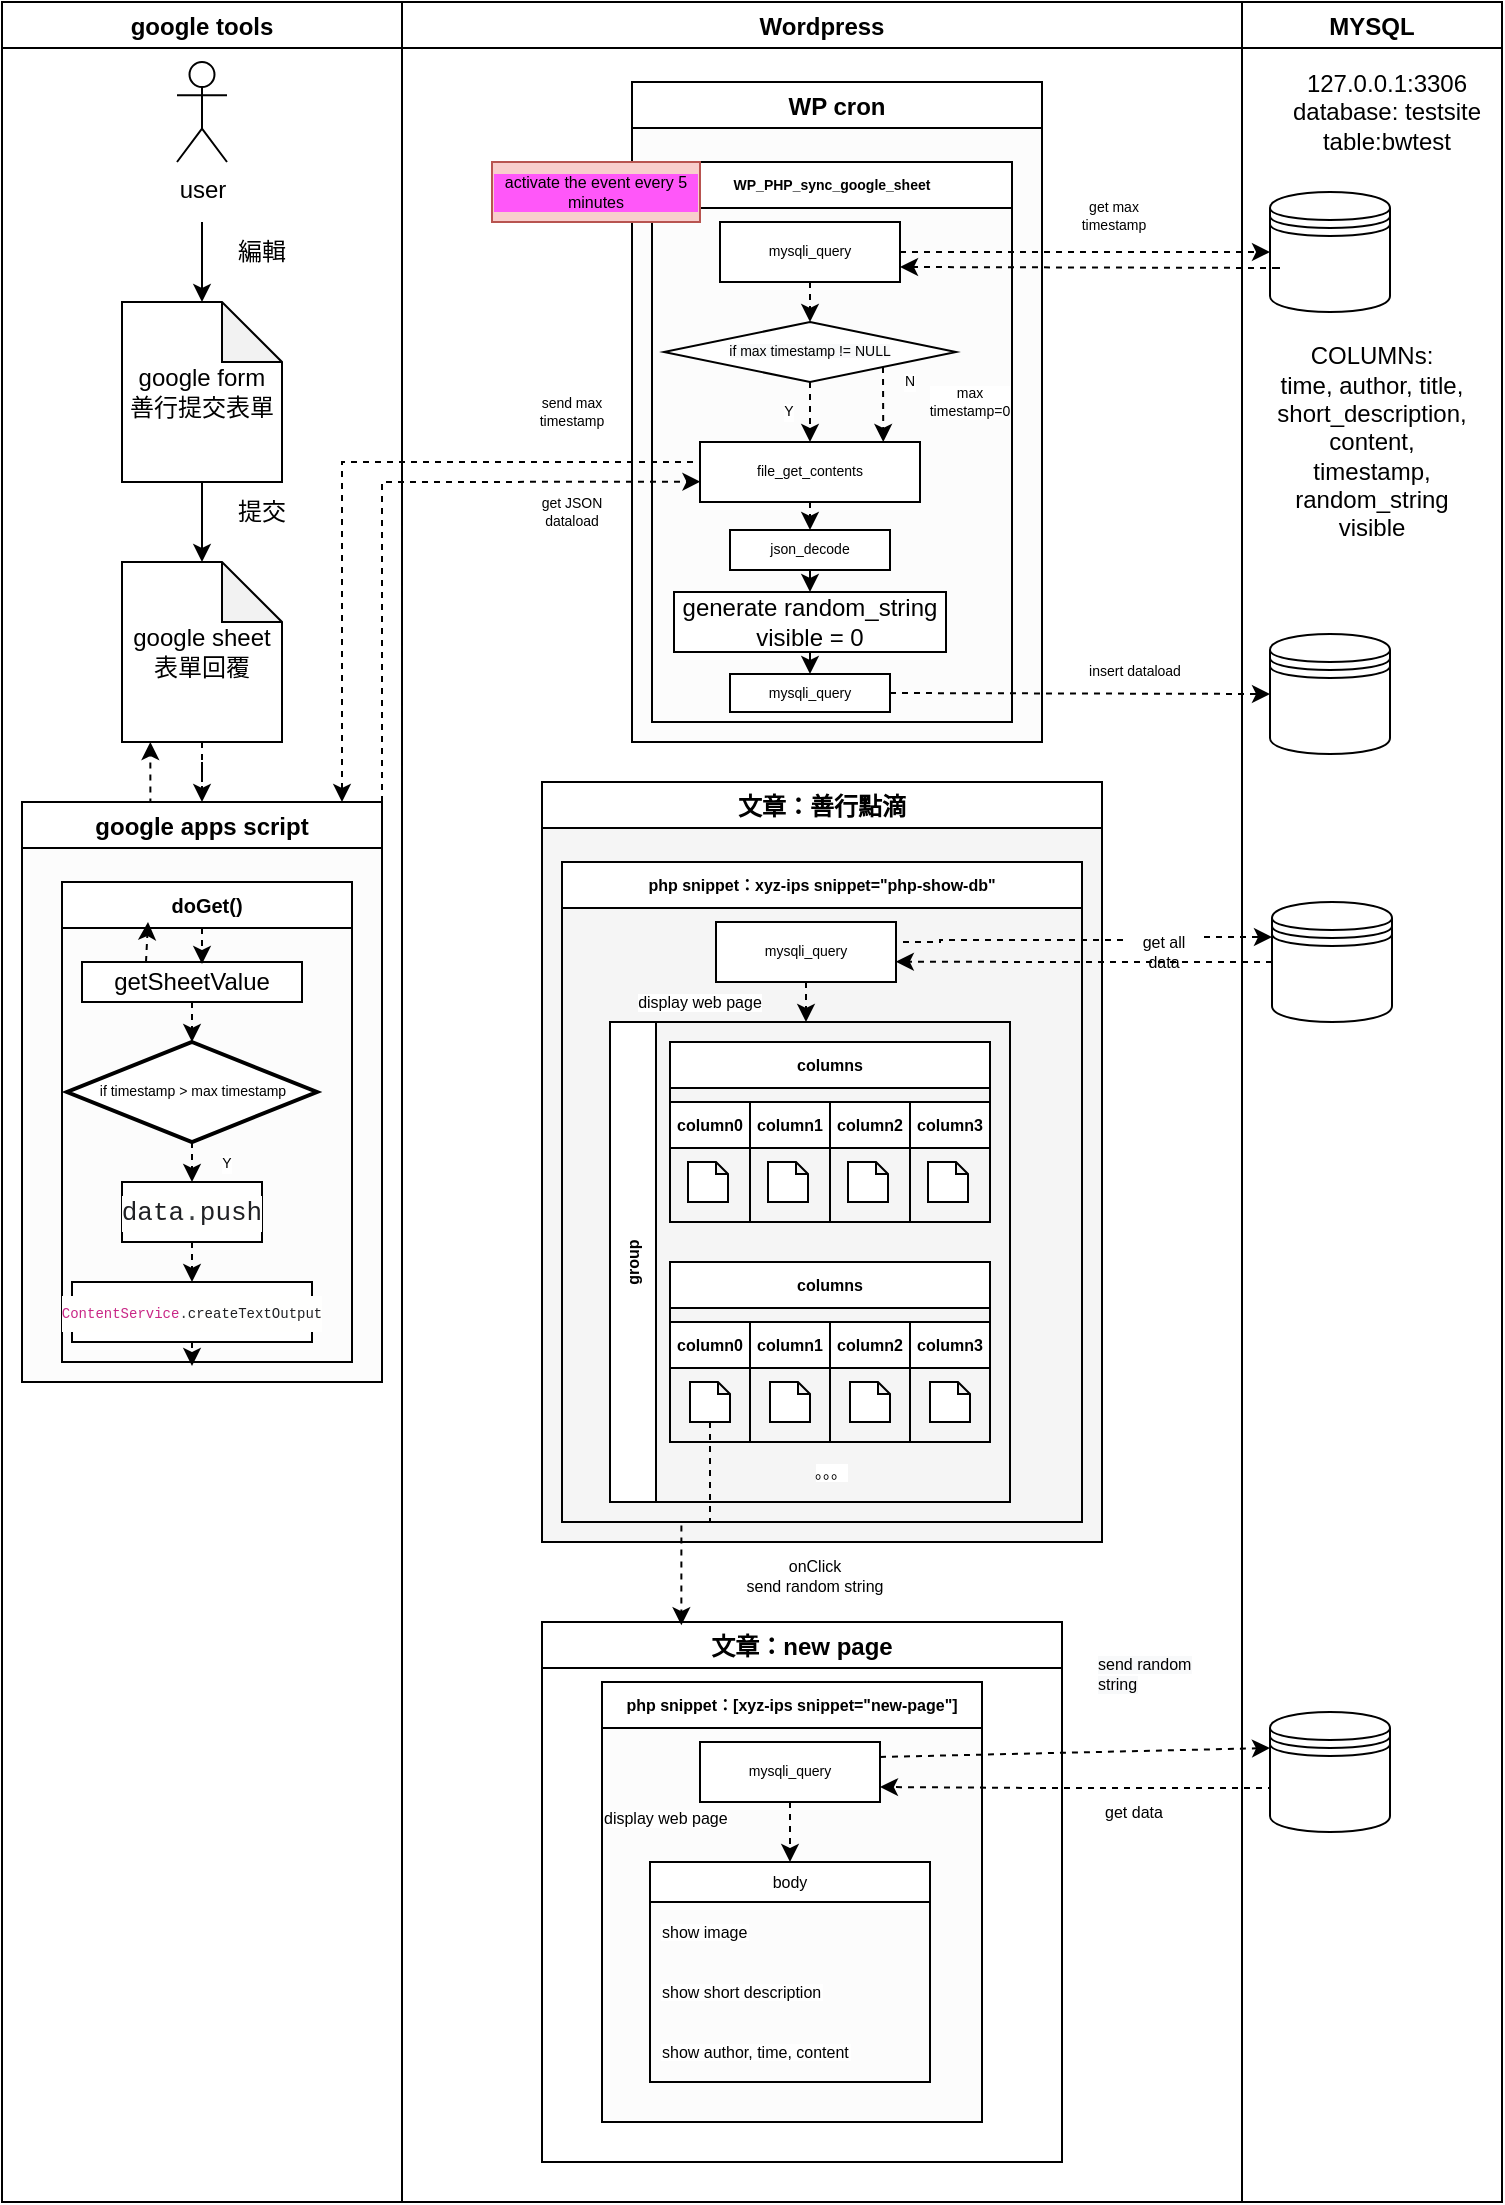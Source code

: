 <mxfile version="20.5.1" type="github">
  <diagram id="prtHgNgQTEPvFCAcTncT" name="Page-1">
    <mxGraphModel dx="1021" dy="614" grid="1" gridSize="10" guides="1" tooltips="1" connect="1" arrows="1" fold="1" page="1" pageScale="1" pageWidth="827" pageHeight="1169" math="0" shadow="0">
      <root>
        <mxCell id="0" />
        <mxCell id="1" parent="0" />
        <mxCell id="6KCu21m0NfsH39WnxG2K-9" value="google tools" style="swimlane;fillColor=none;swimlaneFillColor=none;" parent="1" vertex="1">
          <mxGeometry x="39" y="35" width="200" height="1100" as="geometry" />
        </mxCell>
        <mxCell id="6KCu21m0NfsH39WnxG2K-14" value="user" style="shape=umlActor;verticalLabelPosition=bottom;verticalAlign=top;html=1;outlineConnect=0;" parent="6KCu21m0NfsH39WnxG2K-9" vertex="1">
          <mxGeometry x="87.5" y="30" width="25" height="50" as="geometry" />
        </mxCell>
        <mxCell id="6KCu21m0NfsH39WnxG2K-18" value="google form&lt;br&gt;善行提交表單" style="shape=note;whiteSpace=wrap;html=1;backgroundOutline=1;darkOpacity=0.05;" parent="6KCu21m0NfsH39WnxG2K-9" vertex="1">
          <mxGeometry x="60" y="150" width="80" height="90" as="geometry" />
        </mxCell>
        <mxCell id="6KCu21m0NfsH39WnxG2K-17" value="編輯" style="text;html=1;strokeColor=none;fillColor=none;align=center;verticalAlign=middle;whiteSpace=wrap;rounded=0;" parent="6KCu21m0NfsH39WnxG2K-9" vertex="1">
          <mxGeometry x="100" y="110" width="60" height="30" as="geometry" />
        </mxCell>
        <mxCell id="6KCu21m0NfsH39WnxG2K-20" value="" style="endArrow=classic;html=1;rounded=0;exitX=0.5;exitY=1;exitDx=0;exitDy=0;exitPerimeter=0;" parent="6KCu21m0NfsH39WnxG2K-9" source="6KCu21m0NfsH39WnxG2K-18" edge="1">
          <mxGeometry width="50" height="50" relative="1" as="geometry">
            <mxPoint x="70" y="250" as="sourcePoint" />
            <mxPoint x="100" y="280" as="targetPoint" />
          </mxGeometry>
        </mxCell>
        <mxCell id="6KCu21m0NfsH39WnxG2K-75" style="edgeStyle=orthogonalEdgeStyle;rounded=0;orthogonalLoop=1;jettySize=auto;html=1;exitX=0.5;exitY=1;exitDx=0;exitDy=0;exitPerimeter=0;dashed=1;fontSize=7;" parent="6KCu21m0NfsH39WnxG2K-9" source="6KCu21m0NfsH39WnxG2K-21" target="6KCu21m0NfsH39WnxG2K-23" edge="1">
          <mxGeometry relative="1" as="geometry" />
        </mxCell>
        <mxCell id="6KCu21m0NfsH39WnxG2K-21" value="google sheet&lt;br&gt;表單回覆" style="shape=note;whiteSpace=wrap;html=1;backgroundOutline=1;darkOpacity=0.05;" parent="6KCu21m0NfsH39WnxG2K-9" vertex="1">
          <mxGeometry x="60" y="280" width="80" height="90" as="geometry" />
        </mxCell>
        <mxCell id="6KCu21m0NfsH39WnxG2K-22" value="提交" style="text;html=1;strokeColor=none;fillColor=none;align=center;verticalAlign=middle;whiteSpace=wrap;rounded=0;" parent="6KCu21m0NfsH39WnxG2K-9" vertex="1">
          <mxGeometry x="100" y="240" width="60" height="30" as="geometry" />
        </mxCell>
        <mxCell id="6KCu21m0NfsH39WnxG2K-76" style="edgeStyle=orthogonalEdgeStyle;rounded=0;orthogonalLoop=1;jettySize=auto;html=1;exitX=0.25;exitY=0;exitDx=0;exitDy=0;entryX=0.177;entryY=1;entryDx=0;entryDy=0;entryPerimeter=0;dashed=1;fontSize=7;" parent="6KCu21m0NfsH39WnxG2K-9" source="6KCu21m0NfsH39WnxG2K-23" target="6KCu21m0NfsH39WnxG2K-21" edge="1">
          <mxGeometry relative="1" as="geometry" />
        </mxCell>
        <mxCell id="6KCu21m0NfsH39WnxG2K-23" value="google apps script" style="swimlane;swimlaneFillColor=#FCFCFC;" parent="6KCu21m0NfsH39WnxG2K-9" vertex="1">
          <mxGeometry x="10" y="400" width="180" height="290" as="geometry" />
        </mxCell>
        <mxCell id="6KCu21m0NfsH39WnxG2K-67" value="doGet()" style="swimlane;fontSize=10;" parent="6KCu21m0NfsH39WnxG2K-9" vertex="1">
          <mxGeometry x="30" y="440" width="145" height="240" as="geometry" />
        </mxCell>
        <mxCell id="6KCu21m0NfsH39WnxG2K-96" style="edgeStyle=orthogonalEdgeStyle;rounded=0;orthogonalLoop=1;jettySize=auto;html=1;exitX=0.5;exitY=1;exitDx=0;exitDy=0;entryX=0.5;entryY=0;entryDx=0;entryDy=0;entryPerimeter=0;dashed=1;labelBackgroundColor=#99FFFF;labelBorderColor=#99FFFF;fontSize=7;" parent="6KCu21m0NfsH39WnxG2K-67" source="6KCu21m0NfsH39WnxG2K-69" target="6KCu21m0NfsH39WnxG2K-94" edge="1">
          <mxGeometry relative="1" as="geometry" />
        </mxCell>
        <mxCell id="6KCu21m0NfsH39WnxG2K-69" value="&lt;span style=&quot;color: rgb(0, 0, 0); font-family: Helvetica; font-size: 12px; font-style: normal; font-variant-ligatures: normal; font-variant-caps: normal; font-weight: 400; letter-spacing: normal; orphans: 2; text-align: center; text-indent: 0px; text-transform: none; widows: 2; word-spacing: 0px; -webkit-text-stroke-width: 0px; text-decoration-thickness: initial; text-decoration-style: initial; text-decoration-color: initial; float: none; display: inline !important;&quot;&gt;getSheetValue&lt;/span&gt;" style="rounded=0;whiteSpace=wrap;html=1;fontSize=7;labelBackgroundColor=default;" parent="6KCu21m0NfsH39WnxG2K-67" vertex="1">
          <mxGeometry x="10" y="40" width="110" height="20" as="geometry" />
        </mxCell>
        <mxCell id="6KCu21m0NfsH39WnxG2K-70" style="edgeStyle=orthogonalEdgeStyle;rounded=0;orthogonalLoop=1;jettySize=auto;html=1;exitX=0.5;exitY=1;exitDx=0;exitDy=0;entryX=0.5;entryY=0;entryDx=0;entryDy=0;dashed=1;fontSize=7;" parent="6KCu21m0NfsH39WnxG2K-67" source="6KCu21m0NfsH39WnxG2K-71" target="6KCu21m0NfsH39WnxG2K-72" edge="1">
          <mxGeometry relative="1" as="geometry" />
        </mxCell>
        <mxCell id="6KCu21m0NfsH39WnxG2K-71" value="&lt;div style=&quot;color: rgb(60, 64, 67); background-color: rgb(255, 255, 254); font-family: &amp;quot;Roboto Mono&amp;quot;, Consolas, &amp;quot;Courier New&amp;quot;, monospace; font-size: 13px; line-height: 18px;&quot;&gt;&lt;span style=&quot;color: #202124;&quot;&gt;data&lt;/span&gt;.&lt;span style=&quot;color: #202124;&quot;&gt;push&lt;/span&gt;&lt;/div&gt;" style="rounded=0;whiteSpace=wrap;html=1;fontSize=7;" parent="6KCu21m0NfsH39WnxG2K-67" vertex="1">
          <mxGeometry x="30" y="150" width="70" height="30" as="geometry" />
        </mxCell>
        <mxCell id="6KCu21m0NfsH39WnxG2K-72" value="&lt;div style=&quot;color: rgb(60, 64, 67); background-color: rgb(255, 255, 254); font-family: &amp;quot;Roboto Mono&amp;quot;, Consolas, &amp;quot;Courier New&amp;quot;, monospace; font-size: 7px; line-height: 18px;&quot;&gt;&lt;span style=&quot;color: rgb(201, 39, 134); font-size: 7px;&quot;&gt;ContentService&lt;/span&gt;.&lt;span style=&quot;color: rgb(32, 33, 36); font-size: 7px;&quot;&gt;createTextOutput&lt;/span&gt;&lt;/div&gt;" style="rounded=0;whiteSpace=wrap;html=1;fontSize=4;align=center;" parent="6KCu21m0NfsH39WnxG2K-67" vertex="1">
          <mxGeometry x="5" y="200" width="120" height="30" as="geometry" />
        </mxCell>
        <mxCell id="6KCu21m0NfsH39WnxG2K-89" value="" style="endArrow=classic;html=1;rounded=0;dashed=1;labelBackgroundColor=#99FFFF;labelBorderColor=#99FFFF;fontSize=7;" parent="6KCu21m0NfsH39WnxG2K-67" edge="1">
          <mxGeometry width="50" height="50" relative="1" as="geometry">
            <mxPoint x="42" y="40" as="sourcePoint" />
            <mxPoint x="43" y="20" as="targetPoint" />
          </mxGeometry>
        </mxCell>
        <mxCell id="6KCu21m0NfsH39WnxG2K-95" style="edgeStyle=orthogonalEdgeStyle;rounded=0;orthogonalLoop=1;jettySize=auto;html=1;exitX=0.5;exitY=1;exitDx=0;exitDy=0;exitPerimeter=0;entryX=0.5;entryY=0;entryDx=0;entryDy=0;dashed=1;labelBackgroundColor=#99FFFF;labelBorderColor=#99FFFF;fontSize=7;" parent="6KCu21m0NfsH39WnxG2K-67" source="6KCu21m0NfsH39WnxG2K-94" target="6KCu21m0NfsH39WnxG2K-71" edge="1">
          <mxGeometry relative="1" as="geometry" />
        </mxCell>
        <mxCell id="6KCu21m0NfsH39WnxG2K-94" value="&lt;span style=&quot;background-color: rgb(255, 255, 255);&quot;&gt;if timestamp &amp;gt; max timestamp&lt;/span&gt;" style="strokeWidth=2;html=1;shape=mxgraph.flowchart.decision;whiteSpace=wrap;labelBackgroundColor=none;labelBorderColor=none;fontSize=7;" parent="6KCu21m0NfsH39WnxG2K-67" vertex="1">
          <mxGeometry x="2.5" y="80" width="125" height="50" as="geometry" />
        </mxCell>
        <mxCell id="6KCu21m0NfsH39WnxG2K-97" value="Y" style="text;html=1;strokeColor=none;fillColor=none;align=center;verticalAlign=middle;whiteSpace=wrap;rounded=0;labelBackgroundColor=#FFFFFF;labelBorderColor=none;fontSize=7;" parent="6KCu21m0NfsH39WnxG2K-67" vertex="1">
          <mxGeometry x="69" y="136" width="27" height="10" as="geometry" />
        </mxCell>
        <mxCell id="6KCu21m0NfsH39WnxG2K-11" value="Wordpress" style="swimlane;swimlaneFillColor=none;fillColor=default;" parent="1" vertex="1">
          <mxGeometry x="239" y="35" width="420" height="1100" as="geometry" />
        </mxCell>
        <mxCell id="Af1cTzgPKv_NFU-ac4rc-2" value="文章：new page" style="swimlane;labelBackgroundColor=none;labelBorderColor=none;strokeColor=default;fontSize=12;fillColor=default;startSize=23;" parent="6KCu21m0NfsH39WnxG2K-11" vertex="1">
          <mxGeometry x="70" y="810" width="260" height="270" as="geometry" />
        </mxCell>
        <mxCell id="6KCu21m0NfsH39WnxG2K-36" value="WP cron" style="swimlane;swimlaneFillColor=#FCFCFC;" parent="6KCu21m0NfsH39WnxG2K-11" vertex="1">
          <mxGeometry x="115" y="40" width="205" height="330" as="geometry" />
        </mxCell>
        <mxCell id="6KCu21m0NfsH39WnxG2K-41" value="WP_PHP_sync_google_sheet" style="swimlane;fontSize=7;" parent="6KCu21m0NfsH39WnxG2K-36" vertex="1">
          <mxGeometry x="10" y="40" width="180" height="280" as="geometry" />
        </mxCell>
        <mxCell id="6KCu21m0NfsH39WnxG2K-140" style="edgeStyle=orthogonalEdgeStyle;rounded=0;orthogonalLoop=1;jettySize=auto;html=1;exitX=0.5;exitY=1;exitDx=0;exitDy=0;entryX=0.5;entryY=0;entryDx=0;entryDy=0;dashed=1;labelBackgroundColor=#99FFFF;labelBorderColor=#99FFFF;fontSize=7;" parent="6KCu21m0NfsH39WnxG2K-41" source="6KCu21m0NfsH39WnxG2K-84" target="6KCu21m0NfsH39WnxG2K-117" edge="1">
          <mxGeometry relative="1" as="geometry" />
        </mxCell>
        <mxCell id="6KCu21m0NfsH39WnxG2K-84" value="&lt;span style=&quot;font-size: 7px;&quot;&gt;mysqli_query&lt;/span&gt;" style="rounded=0;whiteSpace=wrap;html=1;fontSize=7;" parent="6KCu21m0NfsH39WnxG2K-41" vertex="1">
          <mxGeometry x="34" y="30" width="90" height="30" as="geometry" />
        </mxCell>
        <mxCell id="6KCu21m0NfsH39WnxG2K-144" style="edgeStyle=orthogonalEdgeStyle;rounded=0;orthogonalLoop=1;jettySize=auto;html=1;exitX=0.5;exitY=1;exitDx=0;exitDy=0;entryX=0.5;entryY=0;entryDx=0;entryDy=0;dashed=1;labelBackgroundColor=#99FFFF;labelBorderColor=#99FFFF;fontSize=7;" parent="6KCu21m0NfsH39WnxG2K-41" source="6KCu21m0NfsH39WnxG2K-85" target="6KCu21m0NfsH39WnxG2K-106" edge="1">
          <mxGeometry relative="1" as="geometry" />
        </mxCell>
        <mxCell id="6KCu21m0NfsH39WnxG2K-85" value="&lt;span style=&quot;font-size: 7px;&quot;&gt;file_get_contents&lt;/span&gt;" style="rounded=0;whiteSpace=wrap;html=1;fontSize=7;" parent="6KCu21m0NfsH39WnxG2K-41" vertex="1">
          <mxGeometry x="24" y="140" width="110" height="30" as="geometry" />
        </mxCell>
        <mxCell id="ZTu-Ad0ODjPQj4Q83Id2-5" style="edgeStyle=orthogonalEdgeStyle;rounded=0;orthogonalLoop=1;jettySize=auto;html=1;exitX=0.5;exitY=1;exitDx=0;exitDy=0;entryX=0.5;entryY=0;entryDx=0;entryDy=0;" edge="1" parent="6KCu21m0NfsH39WnxG2K-41" source="6KCu21m0NfsH39WnxG2K-106" target="ZTu-Ad0ODjPQj4Q83Id2-4">
          <mxGeometry relative="1" as="geometry" />
        </mxCell>
        <mxCell id="6KCu21m0NfsH39WnxG2K-106" value="json_decode" style="rounded=0;whiteSpace=wrap;html=1;labelBackgroundColor=#FFFFFF;labelBorderColor=none;fontSize=7;" parent="6KCu21m0NfsH39WnxG2K-41" vertex="1">
          <mxGeometry x="39" y="184" width="80" height="20" as="geometry" />
        </mxCell>
        <mxCell id="6KCu21m0NfsH39WnxG2K-108" value="mysqli_query" style="rounded=0;whiteSpace=wrap;html=1;labelBackgroundColor=#FFFFFF;labelBorderColor=none;fontSize=7;" parent="6KCu21m0NfsH39WnxG2K-41" vertex="1">
          <mxGeometry x="39" y="256" width="80" height="19" as="geometry" />
        </mxCell>
        <mxCell id="6KCu21m0NfsH39WnxG2K-123" style="edgeStyle=orthogonalEdgeStyle;rounded=0;orthogonalLoop=1;jettySize=auto;html=1;exitX=0.5;exitY=1;exitDx=0;exitDy=0;entryX=0.5;entryY=0;entryDx=0;entryDy=0;dashed=1;labelBackgroundColor=#99FFFF;labelBorderColor=#99FFFF;fontSize=7;" parent="6KCu21m0NfsH39WnxG2K-41" source="6KCu21m0NfsH39WnxG2K-117" target="6KCu21m0NfsH39WnxG2K-85" edge="1">
          <mxGeometry relative="1" as="geometry" />
        </mxCell>
        <mxCell id="6KCu21m0NfsH39WnxG2K-125" style="edgeStyle=orthogonalEdgeStyle;rounded=0;orthogonalLoop=1;jettySize=auto;html=1;exitX=1;exitY=1;exitDx=0;exitDy=0;entryX=0.833;entryY=0;entryDx=0;entryDy=0;entryPerimeter=0;dashed=1;labelBackgroundColor=#99FFFF;labelBorderColor=#99FFFF;fontSize=7;" parent="6KCu21m0NfsH39WnxG2K-41" source="6KCu21m0NfsH39WnxG2K-117" target="6KCu21m0NfsH39WnxG2K-85" edge="1">
          <mxGeometry relative="1" as="geometry" />
        </mxCell>
        <mxCell id="6KCu21m0NfsH39WnxG2K-117" value="&lt;span style=&quot;background-color: rgb(248, 249, 250);&quot;&gt;if max timestamp != NULL&lt;/span&gt;" style="rhombus;whiteSpace=wrap;html=1;labelBackgroundColor=#FFFFFF;labelBorderColor=none;fontSize=7;" parent="6KCu21m0NfsH39WnxG2K-41" vertex="1">
          <mxGeometry x="6" y="80" width="146" height="30" as="geometry" />
        </mxCell>
        <mxCell id="6KCu21m0NfsH39WnxG2K-124" value="Y" style="text;html=1;strokeColor=none;fillColor=none;align=center;verticalAlign=middle;whiteSpace=wrap;rounded=0;labelBackgroundColor=#FFFFFF;labelBorderColor=none;fontSize=7;" parent="6KCu21m0NfsH39WnxG2K-41" vertex="1">
          <mxGeometry x="50" y="120" width="37" height="10" as="geometry" />
        </mxCell>
        <mxCell id="6KCu21m0NfsH39WnxG2K-127" value="max timestamp=0" style="text;html=1;strokeColor=none;fillColor=none;align=center;verticalAlign=middle;whiteSpace=wrap;rounded=0;labelBackgroundColor=#FFFFFF;labelBorderColor=none;fontSize=7;" parent="6KCu21m0NfsH39WnxG2K-41" vertex="1">
          <mxGeometry x="144" y="120" width="30" as="geometry" />
        </mxCell>
        <mxCell id="ZTu-Ad0ODjPQj4Q83Id2-6" style="edgeStyle=orthogonalEdgeStyle;rounded=0;orthogonalLoop=1;jettySize=auto;html=1;exitX=0.5;exitY=1;exitDx=0;exitDy=0;entryX=0.5;entryY=0;entryDx=0;entryDy=0;" edge="1" parent="6KCu21m0NfsH39WnxG2K-41" source="ZTu-Ad0ODjPQj4Q83Id2-4" target="6KCu21m0NfsH39WnxG2K-108">
          <mxGeometry relative="1" as="geometry" />
        </mxCell>
        <mxCell id="ZTu-Ad0ODjPQj4Q83Id2-4" value="generate random_string&lt;br&gt;visible = 0" style="rounded=0;whiteSpace=wrap;html=1;" vertex="1" parent="6KCu21m0NfsH39WnxG2K-41">
          <mxGeometry x="11" y="215" width="136" height="30" as="geometry" />
        </mxCell>
        <mxCell id="6KCu21m0NfsH39WnxG2K-220" value="activate the event every 5 minutes" style="text;html=1;strokeColor=#b85450;fillColor=#f8cecc;align=center;verticalAlign=middle;whiteSpace=wrap;rounded=0;labelBackgroundColor=#FF57F9;labelBorderColor=none;fontSize=8;" parent="6KCu21m0NfsH39WnxG2K-36" vertex="1">
          <mxGeometry x="-70" y="40" width="104" height="30" as="geometry" />
        </mxCell>
        <mxCell id="6KCu21m0NfsH39WnxG2K-93" value="send max timestamp" style="text;html=1;strokeColor=none;fillColor=none;align=center;verticalAlign=middle;whiteSpace=wrap;rounded=0;labelBackgroundColor=none;labelBorderColor=none;fontSize=7;" parent="6KCu21m0NfsH39WnxG2K-11" vertex="1">
          <mxGeometry x="55" y="190" width="60" height="30" as="geometry" />
        </mxCell>
        <mxCell id="6KCu21m0NfsH39WnxG2K-105" value="get JSON dataload" style="text;html=1;strokeColor=none;fillColor=none;align=center;verticalAlign=middle;whiteSpace=wrap;rounded=0;labelBackgroundColor=none;labelBorderColor=none;fontSize=7;" parent="6KCu21m0NfsH39WnxG2K-11" vertex="1">
          <mxGeometry x="55" y="240" width="60" height="30" as="geometry" />
        </mxCell>
        <mxCell id="6KCu21m0NfsH39WnxG2K-116" value="get max timestamp" style="text;html=1;strokeColor=none;fillColor=none;align=center;verticalAlign=middle;whiteSpace=wrap;rounded=0;labelBackgroundColor=#FFFFFF;labelBorderColor=none;fontSize=7;" parent="6KCu21m0NfsH39WnxG2K-11" vertex="1">
          <mxGeometry x="326" y="92" width="60" height="30" as="geometry" />
        </mxCell>
        <mxCell id="6KCu21m0NfsH39WnxG2K-92" value="" style="endArrow=classic;html=1;rounded=0;dashed=1;labelBackgroundColor=#99FFFF;labelBorderColor=#99FFFF;fontSize=7;entryX=0.002;entryY=0.662;entryDx=0;entryDy=0;entryPerimeter=0;" parent="6KCu21m0NfsH39WnxG2K-11" target="6KCu21m0NfsH39WnxG2K-85" edge="1">
          <mxGeometry width="50" height="50" relative="1" as="geometry">
            <mxPoint x="-10" y="400" as="sourcePoint" />
            <mxPoint x="98" y="280" as="targetPoint" />
            <Array as="points">
              <mxPoint x="-10" y="240" />
            </Array>
          </mxGeometry>
        </mxCell>
        <mxCell id="6KCu21m0NfsH39WnxG2K-145" value="文章：善行點滴" style="swimlane;labelBackgroundColor=#FFFFFF;labelBorderColor=none;fontSize=12;swimlaneFillColor=#F5F5F5;" parent="6KCu21m0NfsH39WnxG2K-11" vertex="1">
          <mxGeometry x="70" y="390" width="280" height="380" as="geometry" />
        </mxCell>
        <mxCell id="6KCu21m0NfsH39WnxG2K-146" value="php snippet：xyz-ips snippet=&quot;php-show-db&quot;" style="swimlane;labelBackgroundColor=#FFFFFF;labelBorderColor=none;fontSize=8;" parent="6KCu21m0NfsH39WnxG2K-145" vertex="1">
          <mxGeometry x="10" y="40" width="260" height="330" as="geometry" />
        </mxCell>
        <mxCell id="6KCu21m0NfsH39WnxG2K-196" value="" style="edgeStyle=orthogonalEdgeStyle;rounded=0;orthogonalLoop=1;jettySize=auto;html=1;dashed=1;labelBackgroundColor=#99FFFF;labelBorderColor=#99FFFF;fontSize=8;" parent="6KCu21m0NfsH39WnxG2K-146" source="6KCu21m0NfsH39WnxG2K-148" edge="1">
          <mxGeometry relative="1" as="geometry">
            <mxPoint x="122" y="80" as="targetPoint" />
          </mxGeometry>
        </mxCell>
        <mxCell id="6KCu21m0NfsH39WnxG2K-148" value="&lt;span style=&quot;font-size: 7px;&quot;&gt;mysqli_query&lt;/span&gt;" style="rounded=0;whiteSpace=wrap;html=1;fontSize=7;" parent="6KCu21m0NfsH39WnxG2K-146" vertex="1">
          <mxGeometry x="77" y="30" width="90" height="30" as="geometry" />
        </mxCell>
        <mxCell id="6KCu21m0NfsH39WnxG2K-161" value="column0" style="swimlane;labelBackgroundColor=#FFFFFF;labelBorderColor=none;fontSize=8;" parent="6KCu21m0NfsH39WnxG2K-146" vertex="1">
          <mxGeometry x="54" y="120" width="40" height="60" as="geometry" />
        </mxCell>
        <mxCell id="6KCu21m0NfsH39WnxG2K-165" value="columns" style="swimlane;labelBackgroundColor=#FFFFFF;labelBorderColor=none;fontSize=8;" parent="6KCu21m0NfsH39WnxG2K-146" vertex="1">
          <mxGeometry x="54" y="90" width="160" height="90" as="geometry" />
        </mxCell>
        <mxCell id="6KCu21m0NfsH39WnxG2K-174" value="group" style="swimlane;horizontal=0;labelBackgroundColor=#FFFFFF;labelBorderColor=none;fontSize=8;" parent="6KCu21m0NfsH39WnxG2K-146" vertex="1">
          <mxGeometry x="24" y="80" width="200" height="240" as="geometry" />
        </mxCell>
        <mxCell id="6KCu21m0NfsH39WnxG2K-175" value="。。。" style="text;html=1;strokeColor=none;fillColor=none;align=center;verticalAlign=middle;whiteSpace=wrap;rounded=0;labelBackgroundColor=#FFFFFF;labelBorderColor=none;fontSize=8;" parent="6KCu21m0NfsH39WnxG2K-174" vertex="1">
          <mxGeometry x="87.5" y="210" width="45" height="30" as="geometry" />
        </mxCell>
        <mxCell id="6KCu21m0NfsH39WnxG2K-162" value="column1" style="swimlane;labelBackgroundColor=#FFFFFF;labelBorderColor=none;fontSize=8;" parent="6KCu21m0NfsH39WnxG2K-174" vertex="1">
          <mxGeometry x="70" y="40" width="40" height="60" as="geometry" />
        </mxCell>
        <mxCell id="6KCu21m0NfsH39WnxG2K-191" value="" style="shape=note;whiteSpace=wrap;html=1;backgroundOutline=1;darkOpacity=0.05;labelBackgroundColor=#FFFFFF;labelBorderColor=none;fontSize=8;size=6;" parent="6KCu21m0NfsH39WnxG2K-162" vertex="1">
          <mxGeometry x="-31" y="30" width="20" height="20" as="geometry" />
        </mxCell>
        <mxCell id="6KCu21m0NfsH39WnxG2K-192" value="" style="shape=note;whiteSpace=wrap;html=1;backgroundOutline=1;darkOpacity=0.05;labelBackgroundColor=#FFFFFF;labelBorderColor=none;fontSize=8;size=6;" parent="6KCu21m0NfsH39WnxG2K-162" vertex="1">
          <mxGeometry x="9" y="30" width="20" height="20" as="geometry" />
        </mxCell>
        <mxCell id="6KCu21m0NfsH39WnxG2K-193" value="" style="shape=note;whiteSpace=wrap;html=1;backgroundOutline=1;darkOpacity=0.05;labelBackgroundColor=#FFFFFF;labelBorderColor=none;fontSize=8;size=6;" parent="6KCu21m0NfsH39WnxG2K-162" vertex="1">
          <mxGeometry x="49" y="30" width="20" height="20" as="geometry" />
        </mxCell>
        <mxCell id="6KCu21m0NfsH39WnxG2K-194" value="" style="shape=note;whiteSpace=wrap;html=1;backgroundOutline=1;darkOpacity=0.05;labelBackgroundColor=#FFFFFF;labelBorderColor=none;fontSize=8;size=6;" parent="6KCu21m0NfsH39WnxG2K-162" vertex="1">
          <mxGeometry x="89" y="30" width="20" height="20" as="geometry" />
        </mxCell>
        <mxCell id="6KCu21m0NfsH39WnxG2K-163" value="column2" style="swimlane;labelBackgroundColor=#FFFFFF;labelBorderColor=none;fontSize=8;" parent="6KCu21m0NfsH39WnxG2K-174" vertex="1">
          <mxGeometry x="110" y="40" width="40" height="60" as="geometry" />
        </mxCell>
        <mxCell id="6KCu21m0NfsH39WnxG2K-164" value="column3" style="swimlane;labelBackgroundColor=#FFFFFF;labelBorderColor=none;fontSize=8;" parent="6KCu21m0NfsH39WnxG2K-174" vertex="1">
          <mxGeometry x="150" y="40" width="40" height="60" as="geometry" />
        </mxCell>
        <mxCell id="6KCu21m0NfsH39WnxG2K-176" value="column0" style="swimlane;labelBackgroundColor=#FFFFFF;labelBorderColor=none;fontSize=8;" parent="6KCu21m0NfsH39WnxG2K-174" vertex="1">
          <mxGeometry x="30" y="150" width="40" height="60" as="geometry" />
        </mxCell>
        <mxCell id="6KCu21m0NfsH39WnxG2K-177" value="columns" style="swimlane;labelBackgroundColor=#FFFFFF;labelBorderColor=none;fontSize=8;" parent="6KCu21m0NfsH39WnxG2K-174" vertex="1">
          <mxGeometry x="30" y="120" width="160" height="90" as="geometry" />
        </mxCell>
        <mxCell id="6KCu21m0NfsH39WnxG2K-190" value="" style="shape=note;whiteSpace=wrap;html=1;backgroundOutline=1;darkOpacity=0.05;labelBackgroundColor=#FFFFFF;labelBorderColor=none;fontSize=8;size=6;" parent="6KCu21m0NfsH39WnxG2K-177" vertex="1">
          <mxGeometry x="10" y="60" width="20" height="20" as="geometry" />
        </mxCell>
        <mxCell id="6KCu21m0NfsH39WnxG2K-178" value="column1" style="swimlane;labelBackgroundColor=#FFFFFF;labelBorderColor=none;fontSize=8;" parent="6KCu21m0NfsH39WnxG2K-174" vertex="1">
          <mxGeometry x="70" y="150" width="40" height="60" as="geometry" />
        </mxCell>
        <mxCell id="6KCu21m0NfsH39WnxG2K-189" value="" style="shape=note;whiteSpace=wrap;html=1;backgroundOutline=1;darkOpacity=0.05;labelBackgroundColor=#FFFFFF;labelBorderColor=none;fontSize=8;size=6;" parent="6KCu21m0NfsH39WnxG2K-178" vertex="1">
          <mxGeometry x="10" y="30" width="20" height="20" as="geometry" />
        </mxCell>
        <mxCell id="6KCu21m0NfsH39WnxG2K-179" value="column2" style="swimlane;labelBackgroundColor=#FFFFFF;labelBorderColor=none;fontSize=8;" parent="6KCu21m0NfsH39WnxG2K-174" vertex="1">
          <mxGeometry x="110" y="150" width="40" height="60" as="geometry" />
        </mxCell>
        <mxCell id="6KCu21m0NfsH39WnxG2K-188" value="" style="shape=note;whiteSpace=wrap;html=1;backgroundOutline=1;darkOpacity=0.05;labelBackgroundColor=#FFFFFF;labelBorderColor=none;fontSize=8;size=6;" parent="6KCu21m0NfsH39WnxG2K-179" vertex="1">
          <mxGeometry x="10" y="30" width="20" height="20" as="geometry" />
        </mxCell>
        <mxCell id="6KCu21m0NfsH39WnxG2K-180" value="column3" style="swimlane;labelBackgroundColor=#FFFFFF;labelBorderColor=none;fontSize=8;" parent="6KCu21m0NfsH39WnxG2K-174" vertex="1">
          <mxGeometry x="150" y="150" width="40" height="60" as="geometry" />
        </mxCell>
        <mxCell id="6KCu21m0NfsH39WnxG2K-182" value="" style="shape=note;whiteSpace=wrap;html=1;backgroundOutline=1;darkOpacity=0.05;labelBackgroundColor=#FFFFFF;labelBorderColor=none;fontSize=8;size=6;" parent="6KCu21m0NfsH39WnxG2K-146" vertex="1">
          <mxGeometry x="184" y="260" width="20" height="20" as="geometry" />
        </mxCell>
        <mxCell id="6KCu21m0NfsH39WnxG2K-197" value="display web page" style="text;html=1;strokeColor=none;fillColor=none;align=center;verticalAlign=middle;whiteSpace=wrap;rounded=0;labelBackgroundColor=#FFFFFF;labelBorderColor=none;fontSize=8;" parent="6KCu21m0NfsH39WnxG2K-146" vertex="1">
          <mxGeometry x="14" y="64.5" width="110" height="10" as="geometry" />
        </mxCell>
        <mxCell id="6KCu21m0NfsH39WnxG2K-198" value="php snippet：[xyz-ips snippet=&quot;new-page&quot;]" style="swimlane;labelBackgroundColor=#FFFFFF;labelBorderColor=none;fontSize=8;swimlaneFillColor=#FCFCFC;startSize=23;" parent="6KCu21m0NfsH39WnxG2K-11" vertex="1">
          <mxGeometry x="100" y="840" width="190" height="220" as="geometry" />
        </mxCell>
        <mxCell id="6KCu21m0NfsH39WnxG2K-214" style="edgeStyle=orthogonalEdgeStyle;rounded=0;orthogonalLoop=1;jettySize=auto;html=1;exitX=0.5;exitY=1;exitDx=0;exitDy=0;entryX=0.5;entryY=0;entryDx=0;entryDy=0;dashed=1;labelBackgroundColor=#99FFFF;labelBorderColor=#99FFFF;fontSize=8;" parent="6KCu21m0NfsH39WnxG2K-198" source="6KCu21m0NfsH39WnxG2K-204" target="6KCu21m0NfsH39WnxG2K-209" edge="1">
          <mxGeometry relative="1" as="geometry" />
        </mxCell>
        <mxCell id="6KCu21m0NfsH39WnxG2K-204" value="&lt;span style=&quot;font-size: 7px;&quot;&gt;mysqli_query&lt;/span&gt;" style="rounded=0;whiteSpace=wrap;html=1;fontSize=7;" parent="6KCu21m0NfsH39WnxG2K-198" vertex="1">
          <mxGeometry x="49" y="30" width="90" height="30" as="geometry" />
        </mxCell>
        <mxCell id="6KCu21m0NfsH39WnxG2K-209" value="body" style="swimlane;fontStyle=0;childLayout=stackLayout;horizontal=1;startSize=20;horizontalStack=0;resizeParent=1;resizeParentMax=0;resizeLast=0;collapsible=1;marginBottom=0;labelBackgroundColor=#FFFFFF;labelBorderColor=none;fontSize=8;" parent="6KCu21m0NfsH39WnxG2K-198" vertex="1">
          <mxGeometry x="24" y="90" width="140" height="110" as="geometry" />
        </mxCell>
        <mxCell id="6KCu21m0NfsH39WnxG2K-210" value="show image" style="text;strokeColor=none;fillColor=none;align=left;verticalAlign=middle;spacingLeft=4;spacingRight=4;overflow=hidden;points=[[0,0.5],[1,0.5]];portConstraint=eastwest;rotatable=0;labelBackgroundColor=#FFFFFF;labelBorderColor=none;fontSize=8;" parent="6KCu21m0NfsH39WnxG2K-209" vertex="1">
          <mxGeometry y="20" width="140" height="30" as="geometry" />
        </mxCell>
        <mxCell id="6KCu21m0NfsH39WnxG2K-211" value="show short description" style="text;strokeColor=none;fillColor=none;align=left;verticalAlign=middle;spacingLeft=4;spacingRight=4;overflow=hidden;points=[[0,0.5],[1,0.5]];portConstraint=eastwest;rotatable=0;labelBackgroundColor=#FFFFFF;labelBorderColor=none;fontSize=8;" parent="6KCu21m0NfsH39WnxG2K-209" vertex="1">
          <mxGeometry y="50" width="140" height="30" as="geometry" />
        </mxCell>
        <mxCell id="6KCu21m0NfsH39WnxG2K-212" value="show author, time, content" style="text;strokeColor=none;fillColor=none;align=left;verticalAlign=middle;spacingLeft=4;spacingRight=4;overflow=hidden;points=[[0,0.5],[1,0.5]];portConstraint=eastwest;rotatable=0;labelBackgroundColor=#FFFFFF;labelBorderColor=none;fontSize=8;" parent="6KCu21m0NfsH39WnxG2K-209" vertex="1">
          <mxGeometry y="80" width="140" height="30" as="geometry" />
        </mxCell>
        <mxCell id="6KCu21m0NfsH39WnxG2K-215" value="&lt;span style=&quot;color: rgb(0, 0, 0); font-family: Helvetica; font-size: 8px; font-style: normal; font-variant-ligatures: normal; font-variant-caps: normal; font-weight: 400; letter-spacing: normal; orphans: 2; text-align: center; text-indent: 0px; text-transform: none; widows: 2; word-spacing: 0px; -webkit-text-stroke-width: 0px; background-color: rgb(255, 255, 255); text-decoration-thickness: initial; text-decoration-style: initial; text-decoration-color: initial; float: none; display: inline !important;&quot;&gt;display web page&lt;/span&gt;" style="text;whiteSpace=wrap;html=1;fontSize=8;" parent="6KCu21m0NfsH39WnxG2K-198" vertex="1">
          <mxGeometry x="-1" y="57" width="100" height="20" as="geometry" />
        </mxCell>
        <mxCell id="6KCu21m0NfsH39WnxG2K-207" value="&lt;span style=&quot;color: rgb(0, 0, 0); font-family: Helvetica; font-size: 8px; font-style: normal; font-variant-ligatures: normal; font-variant-caps: normal; font-weight: 400; letter-spacing: normal; orphans: 2; text-align: center; text-indent: 0px; text-transform: none; widows: 2; word-spacing: 0px; -webkit-text-stroke-width: 0px; background-color: rgb(248, 249, 250); text-decoration-thickness: initial; text-decoration-style: initial; text-decoration-color: initial; float: none; display: inline !important;&quot;&gt;send random string&lt;/span&gt;" style="text;whiteSpace=wrap;html=1;fontSize=8;" parent="6KCu21m0NfsH39WnxG2K-11" vertex="1">
          <mxGeometry x="346" y="820" width="70" height="20" as="geometry" />
        </mxCell>
        <mxCell id="6KCu21m0NfsH39WnxG2K-208" value="get data" style="text;html=1;strokeColor=none;fillColor=none;align=center;verticalAlign=middle;whiteSpace=wrap;rounded=0;labelBackgroundColor=#FFFFFF;labelBorderColor=none;fontSize=8;" parent="6KCu21m0NfsH39WnxG2K-11" vertex="1">
          <mxGeometry x="341" y="895" width="50" height="20" as="geometry" />
        </mxCell>
        <mxCell id="6KCu21m0NfsH39WnxG2K-200" value="onClick&lt;br&gt;send random string" style="text;html=1;strokeColor=none;fillColor=none;align=center;verticalAlign=middle;whiteSpace=wrap;rounded=0;labelBackgroundColor=#FFFFFF;labelBorderColor=none;fontSize=8;" parent="6KCu21m0NfsH39WnxG2K-11" vertex="1">
          <mxGeometry x="143" y="772" width="127" height="30" as="geometry" />
        </mxCell>
        <mxCell id="Af1cTzgPKv_NFU-ac4rc-3" style="edgeStyle=orthogonalEdgeStyle;rounded=0;orthogonalLoop=1;jettySize=auto;html=1;exitX=0.5;exitY=1;exitDx=0;exitDy=0;exitPerimeter=0;entryX=0.268;entryY=0.006;entryDx=0;entryDy=0;entryPerimeter=0;dashed=1;labelBackgroundColor=#99FFFF;labelBorderColor=#99FFFF;fontSize=8;" parent="6KCu21m0NfsH39WnxG2K-11" source="6KCu21m0NfsH39WnxG2K-190" target="Af1cTzgPKv_NFU-ac4rc-2" edge="1">
          <mxGeometry relative="1" as="geometry" />
        </mxCell>
        <mxCell id="6KCu21m0NfsH39WnxG2K-137" value="insert dataload" style="text;html=1;strokeColor=none;fillColor=none;align=center;verticalAlign=middle;whiteSpace=wrap;rounded=0;labelBackgroundColor=#FFFFFF;labelBorderColor=none;fontSize=7;" parent="6KCu21m0NfsH39WnxG2K-11" vertex="1">
          <mxGeometry x="320.5" y="320" width="91" height="30" as="geometry" />
        </mxCell>
        <mxCell id="6KCu21m0NfsH39WnxG2K-151" value="get all data" style="text;html=1;strokeColor=none;fillColor=none;align=center;verticalAlign=middle;whiteSpace=wrap;rounded=0;labelBackgroundColor=#FFFFFF;labelBorderColor=none;fontSize=8;" parent="6KCu21m0NfsH39WnxG2K-11" vertex="1">
          <mxGeometry x="361" y="460" width="40" height="30" as="geometry" />
        </mxCell>
        <mxCell id="6KCu21m0NfsH39WnxG2K-195" value="" style="edgeStyle=orthogonalEdgeStyle;rounded=0;orthogonalLoop=1;jettySize=auto;html=1;exitX=1;exitY=0.25;exitDx=0;exitDy=0;entryX=0;entryY=0.3;entryDx=0;entryDy=0;dashed=1;labelBackgroundColor=#99FFFF;labelBorderColor=#99FFFF;fontSize=8;endArrow=none;" parent="6KCu21m0NfsH39WnxG2K-11" source="6KCu21m0NfsH39WnxG2K-148" target="6KCu21m0NfsH39WnxG2K-151" edge="1">
          <mxGeometry relative="1" as="geometry">
            <mxPoint x="247" y="467.5" as="sourcePoint" />
            <mxPoint x="380" y="468" as="targetPoint" />
            <Array as="points">
              <mxPoint x="247" y="470" />
              <mxPoint x="269" y="470" />
            </Array>
          </mxGeometry>
        </mxCell>
        <mxCell id="6KCu21m0NfsH39WnxG2K-12" value="MYSQL" style="swimlane;" parent="1" vertex="1">
          <mxGeometry x="659" y="35" width="130" height="1100" as="geometry" />
        </mxCell>
        <mxCell id="6KCu21m0NfsH39WnxG2K-107" value="" style="shape=datastore;whiteSpace=wrap;html=1;labelBackgroundColor=#FFFFFF;labelBorderColor=none;fontSize=7;" parent="6KCu21m0NfsH39WnxG2K-12" vertex="1">
          <mxGeometry x="14" y="95" width="60" height="60" as="geometry" />
        </mxCell>
        <mxCell id="6KCu21m0NfsH39WnxG2K-132" value="" style="shape=datastore;whiteSpace=wrap;html=1;labelBackgroundColor=#FFFFFF;labelBorderColor=none;fontSize=7;" parent="6KCu21m0NfsH39WnxG2K-12" vertex="1">
          <mxGeometry x="14" y="316" width="60" height="60" as="geometry" />
        </mxCell>
        <mxCell id="6KCu21m0NfsH39WnxG2K-147" value="" style="shape=datastore;whiteSpace=wrap;html=1;labelBackgroundColor=#FFFFFF;labelBorderColor=none;fontSize=8;" parent="6KCu21m0NfsH39WnxG2K-12" vertex="1">
          <mxGeometry x="15" y="450" width="60" height="60" as="geometry" />
        </mxCell>
        <mxCell id="6KCu21m0NfsH39WnxG2K-202" value="" style="shape=datastore;whiteSpace=wrap;html=1;labelBackgroundColor=#FFFFFF;labelBorderColor=none;fontSize=8;" parent="6KCu21m0NfsH39WnxG2K-12" vertex="1">
          <mxGeometry x="14" y="855" width="60" height="60" as="geometry" />
        </mxCell>
        <mxCell id="Af1cTzgPKv_NFU-ac4rc-6" value="127.0.0.1:3306&lt;br&gt;database: testsite&lt;br&gt;table:bwtest" style="text;html=1;strokeColor=none;fillColor=none;align=center;verticalAlign=middle;whiteSpace=wrap;rounded=0;labelBackgroundColor=none;labelBorderColor=none;fontSize=12;" parent="6KCu21m0NfsH39WnxG2K-12" vertex="1">
          <mxGeometry x="15" y="40" width="115" height="30" as="geometry" />
        </mxCell>
        <mxCell id="ZTu-Ad0ODjPQj4Q83Id2-2" value="COLUMNs:&lt;br&gt;time, author, title, short_description, content, timestamp, random_string&lt;br&gt;visible" style="text;html=1;strokeColor=none;fillColor=none;align=center;verticalAlign=middle;whiteSpace=wrap;rounded=0;" vertex="1" parent="6KCu21m0NfsH39WnxG2K-12">
          <mxGeometry x="35" y="205" width="60" height="30" as="geometry" />
        </mxCell>
        <mxCell id="6KCu21m0NfsH39WnxG2K-16" value="" style="endArrow=classic;html=1;rounded=0;" parent="1" edge="1">
          <mxGeometry width="50" height="50" relative="1" as="geometry">
            <mxPoint x="139" y="145" as="sourcePoint" />
            <mxPoint x="139" y="185" as="targetPoint" />
          </mxGeometry>
        </mxCell>
        <mxCell id="6KCu21m0NfsH39WnxG2K-60" style="edgeStyle=orthogonalEdgeStyle;rounded=0;orthogonalLoop=1;jettySize=auto;html=1;dashed=1;fontSize=7;exitX=0;exitY=0.25;exitDx=0;exitDy=0;" parent="1" source="6KCu21m0NfsH39WnxG2K-85" edge="1">
          <mxGeometry relative="1" as="geometry">
            <mxPoint x="380" y="265" as="sourcePoint" />
            <mxPoint x="209" y="435" as="targetPoint" />
            <Array as="points">
              <mxPoint x="388" y="265" />
              <mxPoint x="209" y="265" />
            </Array>
          </mxGeometry>
        </mxCell>
        <mxCell id="6KCu21m0NfsH39WnxG2K-90" value="" style="endArrow=classic;html=1;rounded=0;dashed=1;labelBackgroundColor=#99FFFF;labelBorderColor=#99FFFF;fontSize=7;" parent="1" edge="1">
          <mxGeometry width="50" height="50" relative="1" as="geometry">
            <mxPoint x="139" y="498" as="sourcePoint" />
            <mxPoint x="139" y="516" as="targetPoint" />
          </mxGeometry>
        </mxCell>
        <mxCell id="6KCu21m0NfsH39WnxG2K-104" value="" style="endArrow=classic;html=1;rounded=0;dashed=1;labelBackgroundColor=#99FFFF;labelBorderColor=#99FFFF;fontSize=7;exitX=0.5;exitY=1;exitDx=0;exitDy=0;" parent="1" source="6KCu21m0NfsH39WnxG2K-72" edge="1">
          <mxGeometry width="50" height="50" relative="1" as="geometry">
            <mxPoint x="299" y="665" as="sourcePoint" />
            <mxPoint x="134" y="717" as="targetPoint" />
          </mxGeometry>
        </mxCell>
        <mxCell id="6KCu21m0NfsH39WnxG2K-114" value="" style="edgeStyle=orthogonalEdgeStyle;rounded=0;orthogonalLoop=1;jettySize=auto;html=1;dashed=1;labelBackgroundColor=#99FFFF;labelBorderColor=#99FFFF;fontSize=7;entryX=0;entryY=0.5;entryDx=0;entryDy=0;" parent="1" source="6KCu21m0NfsH39WnxG2K-84" target="6KCu21m0NfsH39WnxG2K-107" edge="1">
          <mxGeometry relative="1" as="geometry">
            <mxPoint x="513" y="160" as="targetPoint" />
            <Array as="points">
              <mxPoint x="549" y="160" />
              <mxPoint x="549" y="160" />
            </Array>
          </mxGeometry>
        </mxCell>
        <mxCell id="6KCu21m0NfsH39WnxG2K-129" value="N" style="text;html=1;strokeColor=none;fillColor=none;align=center;verticalAlign=middle;whiteSpace=wrap;rounded=0;labelBackgroundColor=#FFFFFF;labelBorderColor=none;fontSize=7;" parent="1" vertex="1">
          <mxGeometry x="478" y="215" width="30" height="20" as="geometry" />
        </mxCell>
        <mxCell id="6KCu21m0NfsH39WnxG2K-149" style="edgeStyle=orthogonalEdgeStyle;rounded=0;orthogonalLoop=1;jettySize=auto;html=1;exitX=1;exitY=0.25;exitDx=0;exitDy=0;entryX=0;entryY=0.3;entryDx=0;entryDy=0;dashed=1;labelBackgroundColor=#99FFFF;labelBorderColor=#99FFFF;fontSize=8;startArrow=none;" parent="1" source="6KCu21m0NfsH39WnxG2K-151" target="6KCu21m0NfsH39WnxG2K-147" edge="1">
          <mxGeometry relative="1" as="geometry" />
        </mxCell>
        <mxCell id="6KCu21m0NfsH39WnxG2K-150" style="edgeStyle=orthogonalEdgeStyle;rounded=0;orthogonalLoop=1;jettySize=auto;html=1;exitX=0;exitY=0.5;exitDx=0;exitDy=0;entryX=0.999;entryY=0.662;entryDx=0;entryDy=0;entryPerimeter=0;dashed=1;labelBackgroundColor=#99FFFF;labelBorderColor=#99FFFF;fontSize=8;" parent="1" source="6KCu21m0NfsH39WnxG2K-147" target="6KCu21m0NfsH39WnxG2K-148" edge="1">
          <mxGeometry relative="1" as="geometry" />
        </mxCell>
        <mxCell id="6KCu21m0NfsH39WnxG2K-203" value="" style="endArrow=classic;html=1;rounded=0;dashed=1;labelBackgroundColor=#99FFFF;labelBorderColor=#99FFFF;fontSize=8;entryX=0;entryY=0.3;entryDx=0;entryDy=0;exitX=1;exitY=0.25;exitDx=0;exitDy=0;" parent="1" source="6KCu21m0NfsH39WnxG2K-204" target="6KCu21m0NfsH39WnxG2K-202" edge="1">
          <mxGeometry width="50" height="50" relative="1" as="geometry">
            <mxPoint x="489" y="915" as="sourcePoint" />
            <mxPoint x="319" y="945" as="targetPoint" />
          </mxGeometry>
        </mxCell>
        <mxCell id="6KCu21m0NfsH39WnxG2K-206" style="edgeStyle=orthogonalEdgeStyle;rounded=0;orthogonalLoop=1;jettySize=auto;html=1;exitX=0;exitY=0.5;exitDx=0;exitDy=0;entryX=1;entryY=0.75;entryDx=0;entryDy=0;dashed=1;labelBackgroundColor=#99FFFF;labelBorderColor=#99FFFF;fontSize=8;" parent="1" source="6KCu21m0NfsH39WnxG2K-202" target="6KCu21m0NfsH39WnxG2K-204" edge="1">
          <mxGeometry relative="1" as="geometry">
            <Array as="points">
              <mxPoint x="559" y="928" />
              <mxPoint x="497" y="928" />
            </Array>
          </mxGeometry>
        </mxCell>
        <mxCell id="Af1cTzgPKv_NFU-ac4rc-7" style="edgeStyle=orthogonalEdgeStyle;rounded=0;orthogonalLoop=1;jettySize=auto;html=1;exitX=1;exitY=0.5;exitDx=0;exitDy=0;entryX=0;entryY=0.5;entryDx=0;entryDy=0;dashed=1;labelBackgroundColor=#99FFFF;labelBorderColor=#99FFFF;fontSize=12;" parent="1" target="6KCu21m0NfsH39WnxG2K-132" edge="1">
          <mxGeometry relative="1" as="geometry">
            <mxPoint x="483" y="380.5" as="sourcePoint" />
          </mxGeometry>
        </mxCell>
        <mxCell id="Af1cTzgPKv_NFU-ac4rc-8" style="edgeStyle=orthogonalEdgeStyle;rounded=0;orthogonalLoop=1;jettySize=auto;html=1;exitX=0;exitY=0.7;exitDx=0;exitDy=0;entryX=1;entryY=0.75;entryDx=0;entryDy=0;dashed=1;labelBackgroundColor=#99FFFF;labelBorderColor=#99FFFF;fontSize=12;" parent="1" source="6KCu21m0NfsH39WnxG2K-107" target="6KCu21m0NfsH39WnxG2K-84" edge="1">
          <mxGeometry relative="1" as="geometry">
            <Array as="points">
              <mxPoint x="679" y="168" />
              <mxPoint x="584" y="168" />
            </Array>
          </mxGeometry>
        </mxCell>
      </root>
    </mxGraphModel>
  </diagram>
</mxfile>
